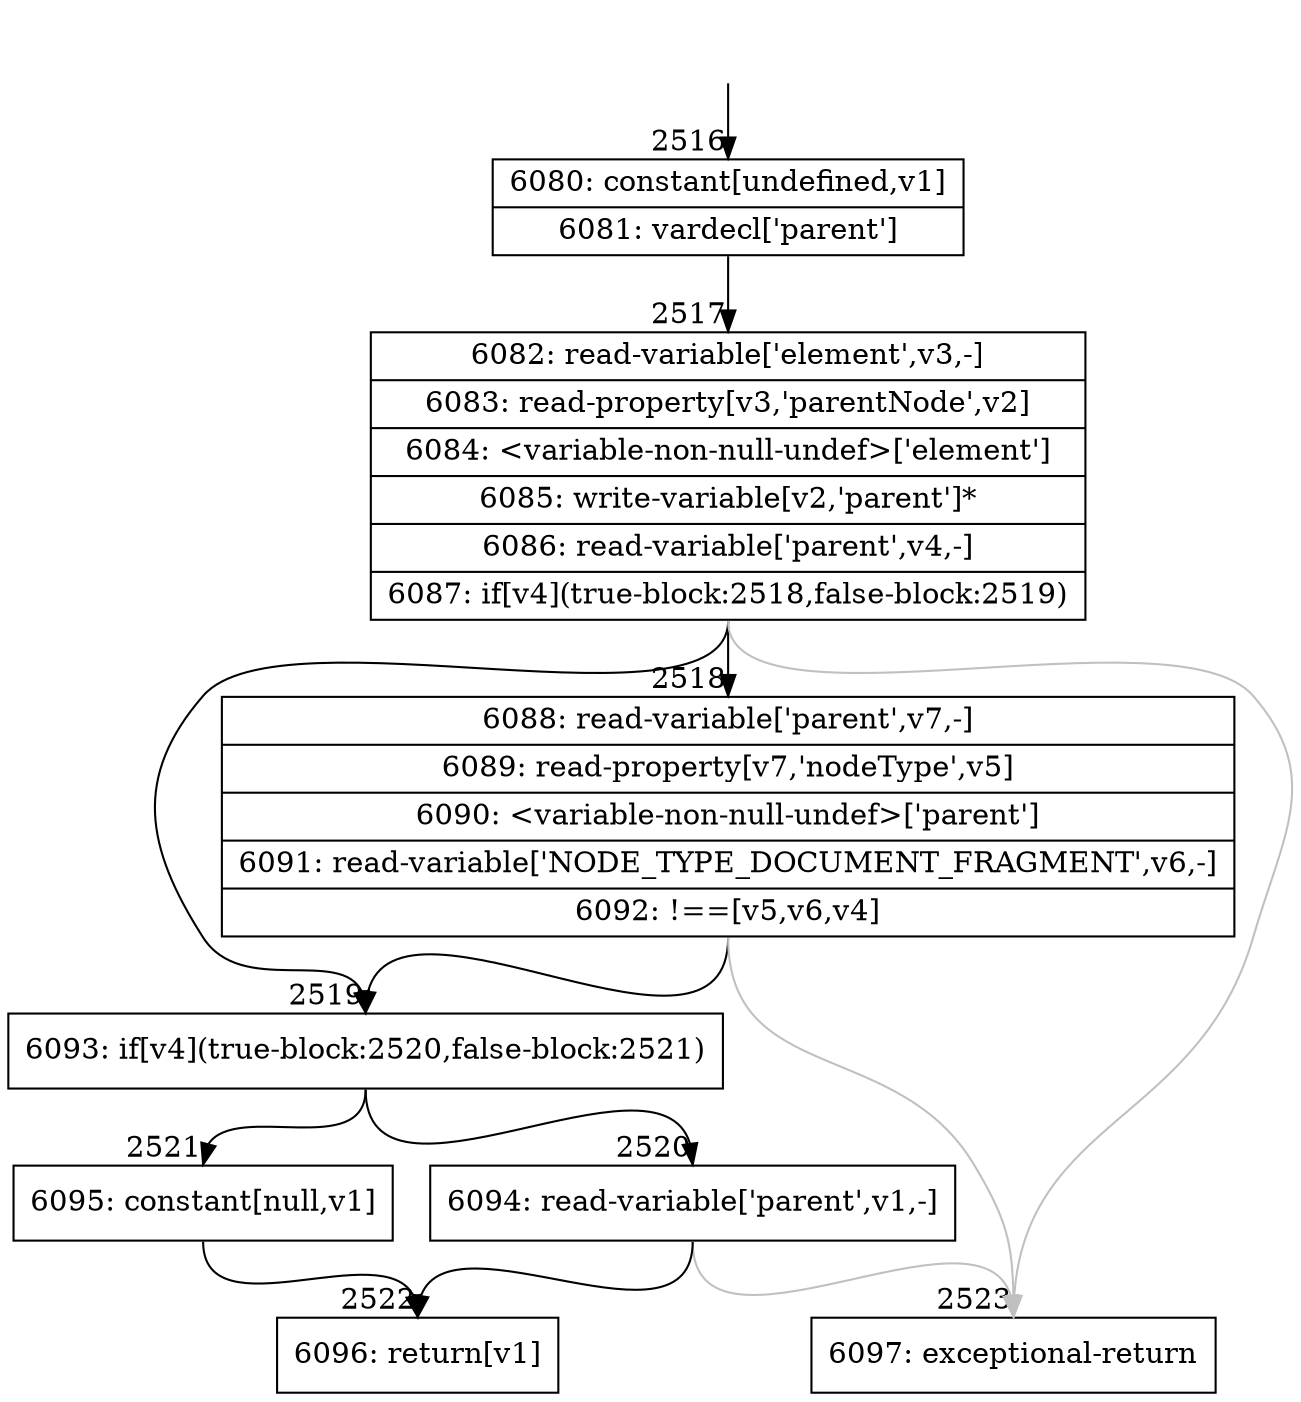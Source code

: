 digraph {
rankdir="TD"
BB_entry196[shape=none,label=""];
BB_entry196 -> BB2516 [tailport=s, headport=n, headlabel="    2516"]
BB2516 [shape=record label="{6080: constant[undefined,v1]|6081: vardecl['parent']}" ] 
BB2516 -> BB2517 [tailport=s, headport=n, headlabel="      2517"]
BB2517 [shape=record label="{6082: read-variable['element',v3,-]|6083: read-property[v3,'parentNode',v2]|6084: \<variable-non-null-undef\>['element']|6085: write-variable[v2,'parent']*|6086: read-variable['parent',v4,-]|6087: if[v4](true-block:2518,false-block:2519)}" ] 
BB2517 -> BB2519 [tailport=s, headport=n, headlabel="      2519"]
BB2517 -> BB2518 [tailport=s, headport=n, headlabel="      2518"]
BB2517 -> BB2523 [tailport=s, headport=n, color=gray, headlabel="      2523"]
BB2518 [shape=record label="{6088: read-variable['parent',v7,-]|6089: read-property[v7,'nodeType',v5]|6090: \<variable-non-null-undef\>['parent']|6091: read-variable['NODE_TYPE_DOCUMENT_FRAGMENT',v6,-]|6092: !==[v5,v6,v4]}" ] 
BB2518 -> BB2519 [tailport=s, headport=n]
BB2518 -> BB2523 [tailport=s, headport=n, color=gray]
BB2519 [shape=record label="{6093: if[v4](true-block:2520,false-block:2521)}" ] 
BB2519 -> BB2520 [tailport=s, headport=n, headlabel="      2520"]
BB2519 -> BB2521 [tailport=s, headport=n, headlabel="      2521"]
BB2520 [shape=record label="{6094: read-variable['parent',v1,-]}" ] 
BB2520 -> BB2522 [tailport=s, headport=n, headlabel="      2522"]
BB2520 -> BB2523 [tailport=s, headport=n, color=gray]
BB2521 [shape=record label="{6095: constant[null,v1]}" ] 
BB2521 -> BB2522 [tailport=s, headport=n]
BB2522 [shape=record label="{6096: return[v1]}" ] 
BB2523 [shape=record label="{6097: exceptional-return}" ] 
//#$~ 3450
}
